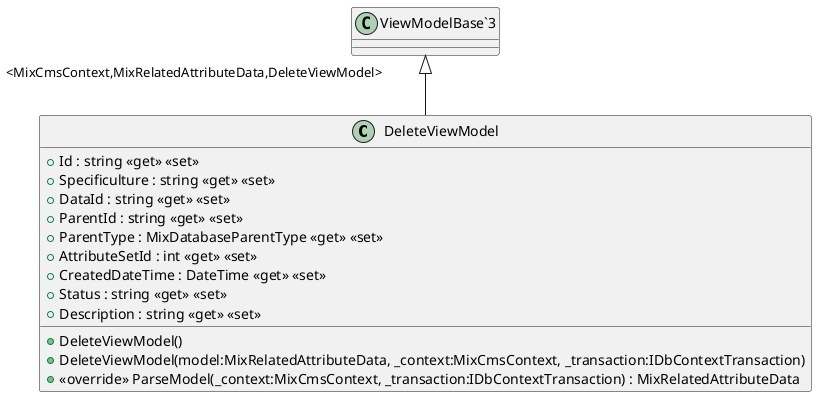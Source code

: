 @startuml
class DeleteViewModel {
    + Id : string <<get>> <<set>>
    + Specificulture : string <<get>> <<set>>
    + DataId : string <<get>> <<set>>
    + ParentId : string <<get>> <<set>>
    + ParentType : MixDatabaseParentType <<get>> <<set>>
    + AttributeSetId : int <<get>> <<set>>
    + CreatedDateTime : DateTime <<get>> <<set>>
    + Status : string <<get>> <<set>>
    + Description : string <<get>> <<set>>
    + DeleteViewModel()
    + DeleteViewModel(model:MixRelatedAttributeData, _context:MixCmsContext, _transaction:IDbContextTransaction)
    + <<override>> ParseModel(_context:MixCmsContext, _transaction:IDbContextTransaction) : MixRelatedAttributeData
}
"ViewModelBase`3" "<MixCmsContext,MixRelatedAttributeData,DeleteViewModel>" <|-- DeleteViewModel
@enduml
